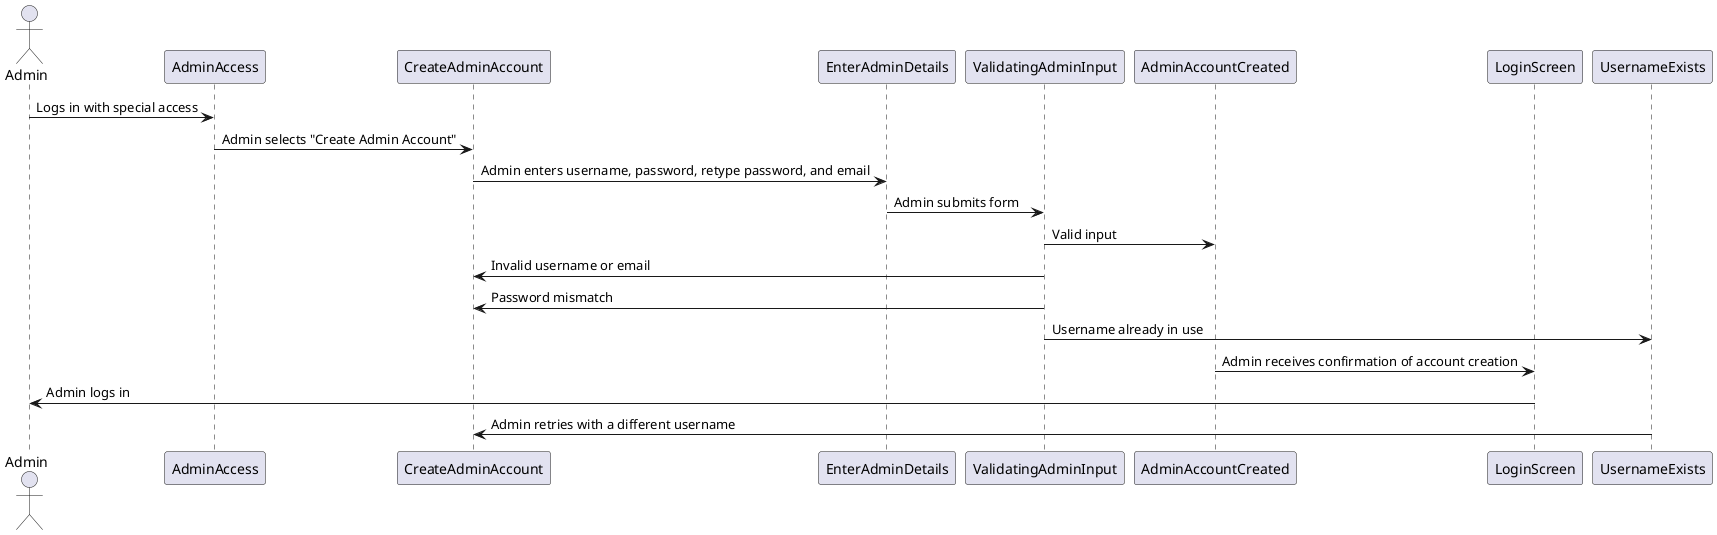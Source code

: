 @startuml
actor Admin
participant AdminAccess
participant CreateAdminAccount
participant EnterAdminDetails
participant ValidatingAdminInput
participant AdminAccountCreated
participant LoginScreen
participant UsernameExists

Admin -> AdminAccess : Logs in with special access
AdminAccess -> CreateAdminAccount : Admin selects "Create Admin Account"

CreateAdminAccount -> EnterAdminDetails : Admin enters username, password, retype password, and email
EnterAdminDetails -> ValidatingAdminInput : Admin submits form

ValidatingAdminInput -> AdminAccountCreated : Valid input
ValidatingAdminInput -> CreateAdminAccount : Invalid username or email
ValidatingAdminInput -> CreateAdminAccount : Password mismatch
ValidatingAdminInput -> UsernameExists : Username already in use

AdminAccountCreated -> LoginScreen : Admin receives confirmation of account creation
LoginScreen -> Admin : Admin logs in

UsernameExists -> CreateAdminAccount : Admin retries with a different username
@enduml
